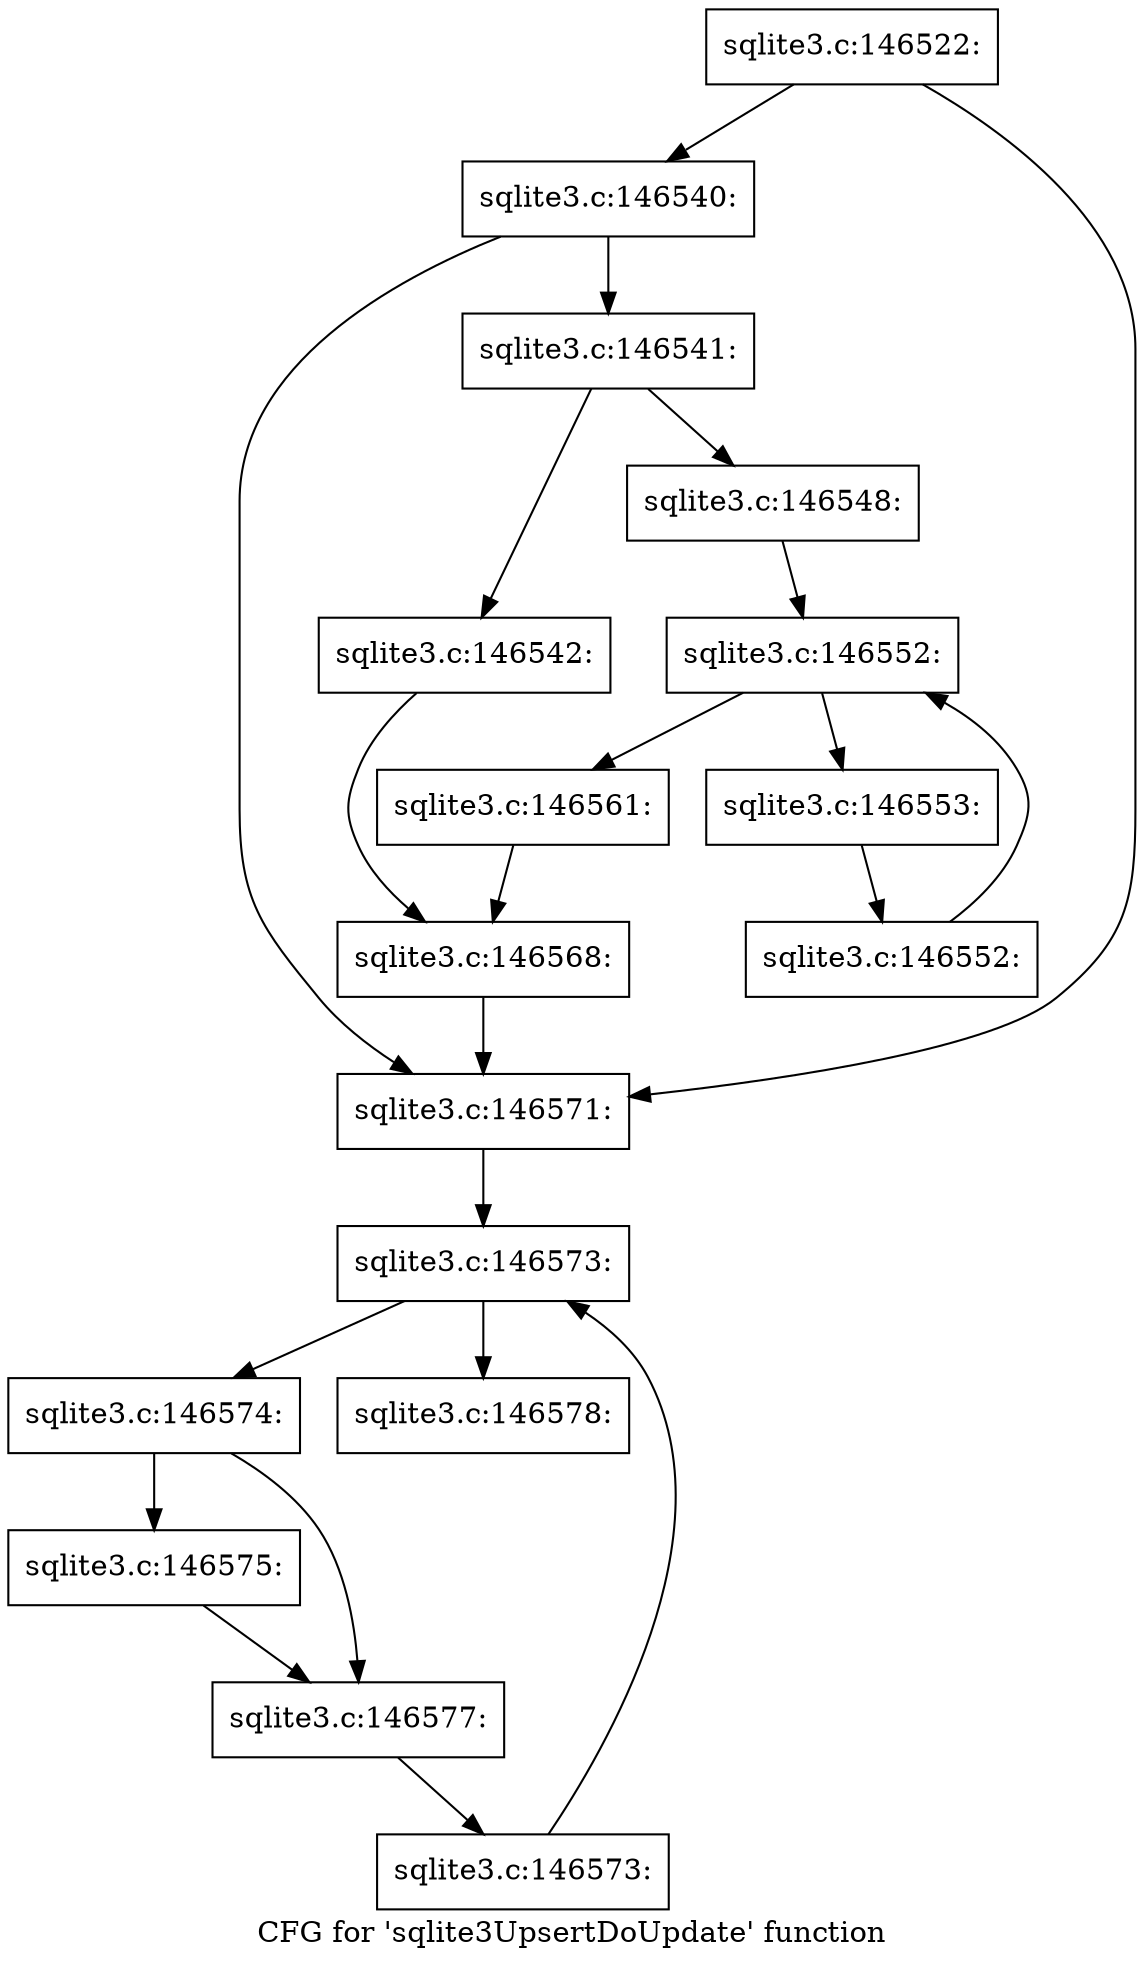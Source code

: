 digraph "CFG for 'sqlite3UpsertDoUpdate' function" {
	label="CFG for 'sqlite3UpsertDoUpdate' function";

	Node0x55c0f9fabdf0 [shape=record,label="{sqlite3.c:146522:}"];
	Node0x55c0f9fabdf0 -> Node0x55c0f9faf5b0;
	Node0x55c0f9fabdf0 -> Node0x55c0f9faf560;
	Node0x55c0f9faf5b0 [shape=record,label="{sqlite3.c:146540:}"];
	Node0x55c0f9faf5b0 -> Node0x55c0f9faf510;
	Node0x55c0f9faf5b0 -> Node0x55c0f9faf560;
	Node0x55c0f9faf510 [shape=record,label="{sqlite3.c:146541:}"];
	Node0x55c0f9faf510 -> Node0x55c0f9fafc40;
	Node0x55c0f9faf510 -> Node0x55c0f9fafce0;
	Node0x55c0f9fafc40 [shape=record,label="{sqlite3.c:146542:}"];
	Node0x55c0f9fafc40 -> Node0x55c0f9fafc90;
	Node0x55c0f9fafce0 [shape=record,label="{sqlite3.c:146548:}"];
	Node0x55c0f9fafce0 -> Node0x55c0f9fb2600;
	Node0x55c0f9fb2600 [shape=record,label="{sqlite3.c:146552:}"];
	Node0x55c0f9fb2600 -> Node0x55c0f9fb2820;
	Node0x55c0f9fb2600 -> Node0x55c0f9fb2450;
	Node0x55c0f9fb2820 [shape=record,label="{sqlite3.c:146553:}"];
	Node0x55c0f9fb2820 -> Node0x55c0f9fb2790;
	Node0x55c0f9fb2790 [shape=record,label="{sqlite3.c:146552:}"];
	Node0x55c0f9fb2790 -> Node0x55c0f9fb2600;
	Node0x55c0f9fb2450 [shape=record,label="{sqlite3.c:146561:}"];
	Node0x55c0f9fb2450 -> Node0x55c0f9fafc90;
	Node0x55c0f9fafc90 [shape=record,label="{sqlite3.c:146568:}"];
	Node0x55c0f9fafc90 -> Node0x55c0f9faf560;
	Node0x55c0f9faf560 [shape=record,label="{sqlite3.c:146571:}"];
	Node0x55c0f9faf560 -> Node0x55c0f9fb5d90;
	Node0x55c0f9fb5d90 [shape=record,label="{sqlite3.c:146573:}"];
	Node0x55c0f9fb5d90 -> Node0x55c0f9fb5fb0;
	Node0x55c0f9fb5d90 -> Node0x55c0f9fb3a00;
	Node0x55c0f9fb5fb0 [shape=record,label="{sqlite3.c:146574:}"];
	Node0x55c0f9fb5fb0 -> Node0x55c0f9fb6600;
	Node0x55c0f9fb5fb0 -> Node0x55c0f9fb6650;
	Node0x55c0f9fb6600 [shape=record,label="{sqlite3.c:146575:}"];
	Node0x55c0f9fb6600 -> Node0x55c0f9fb6650;
	Node0x55c0f9fb6650 [shape=record,label="{sqlite3.c:146577:}"];
	Node0x55c0f9fb6650 -> Node0x55c0f9fb5f20;
	Node0x55c0f9fb5f20 [shape=record,label="{sqlite3.c:146573:}"];
	Node0x55c0f9fb5f20 -> Node0x55c0f9fb5d90;
	Node0x55c0f9fb3a00 [shape=record,label="{sqlite3.c:146578:}"];
}
